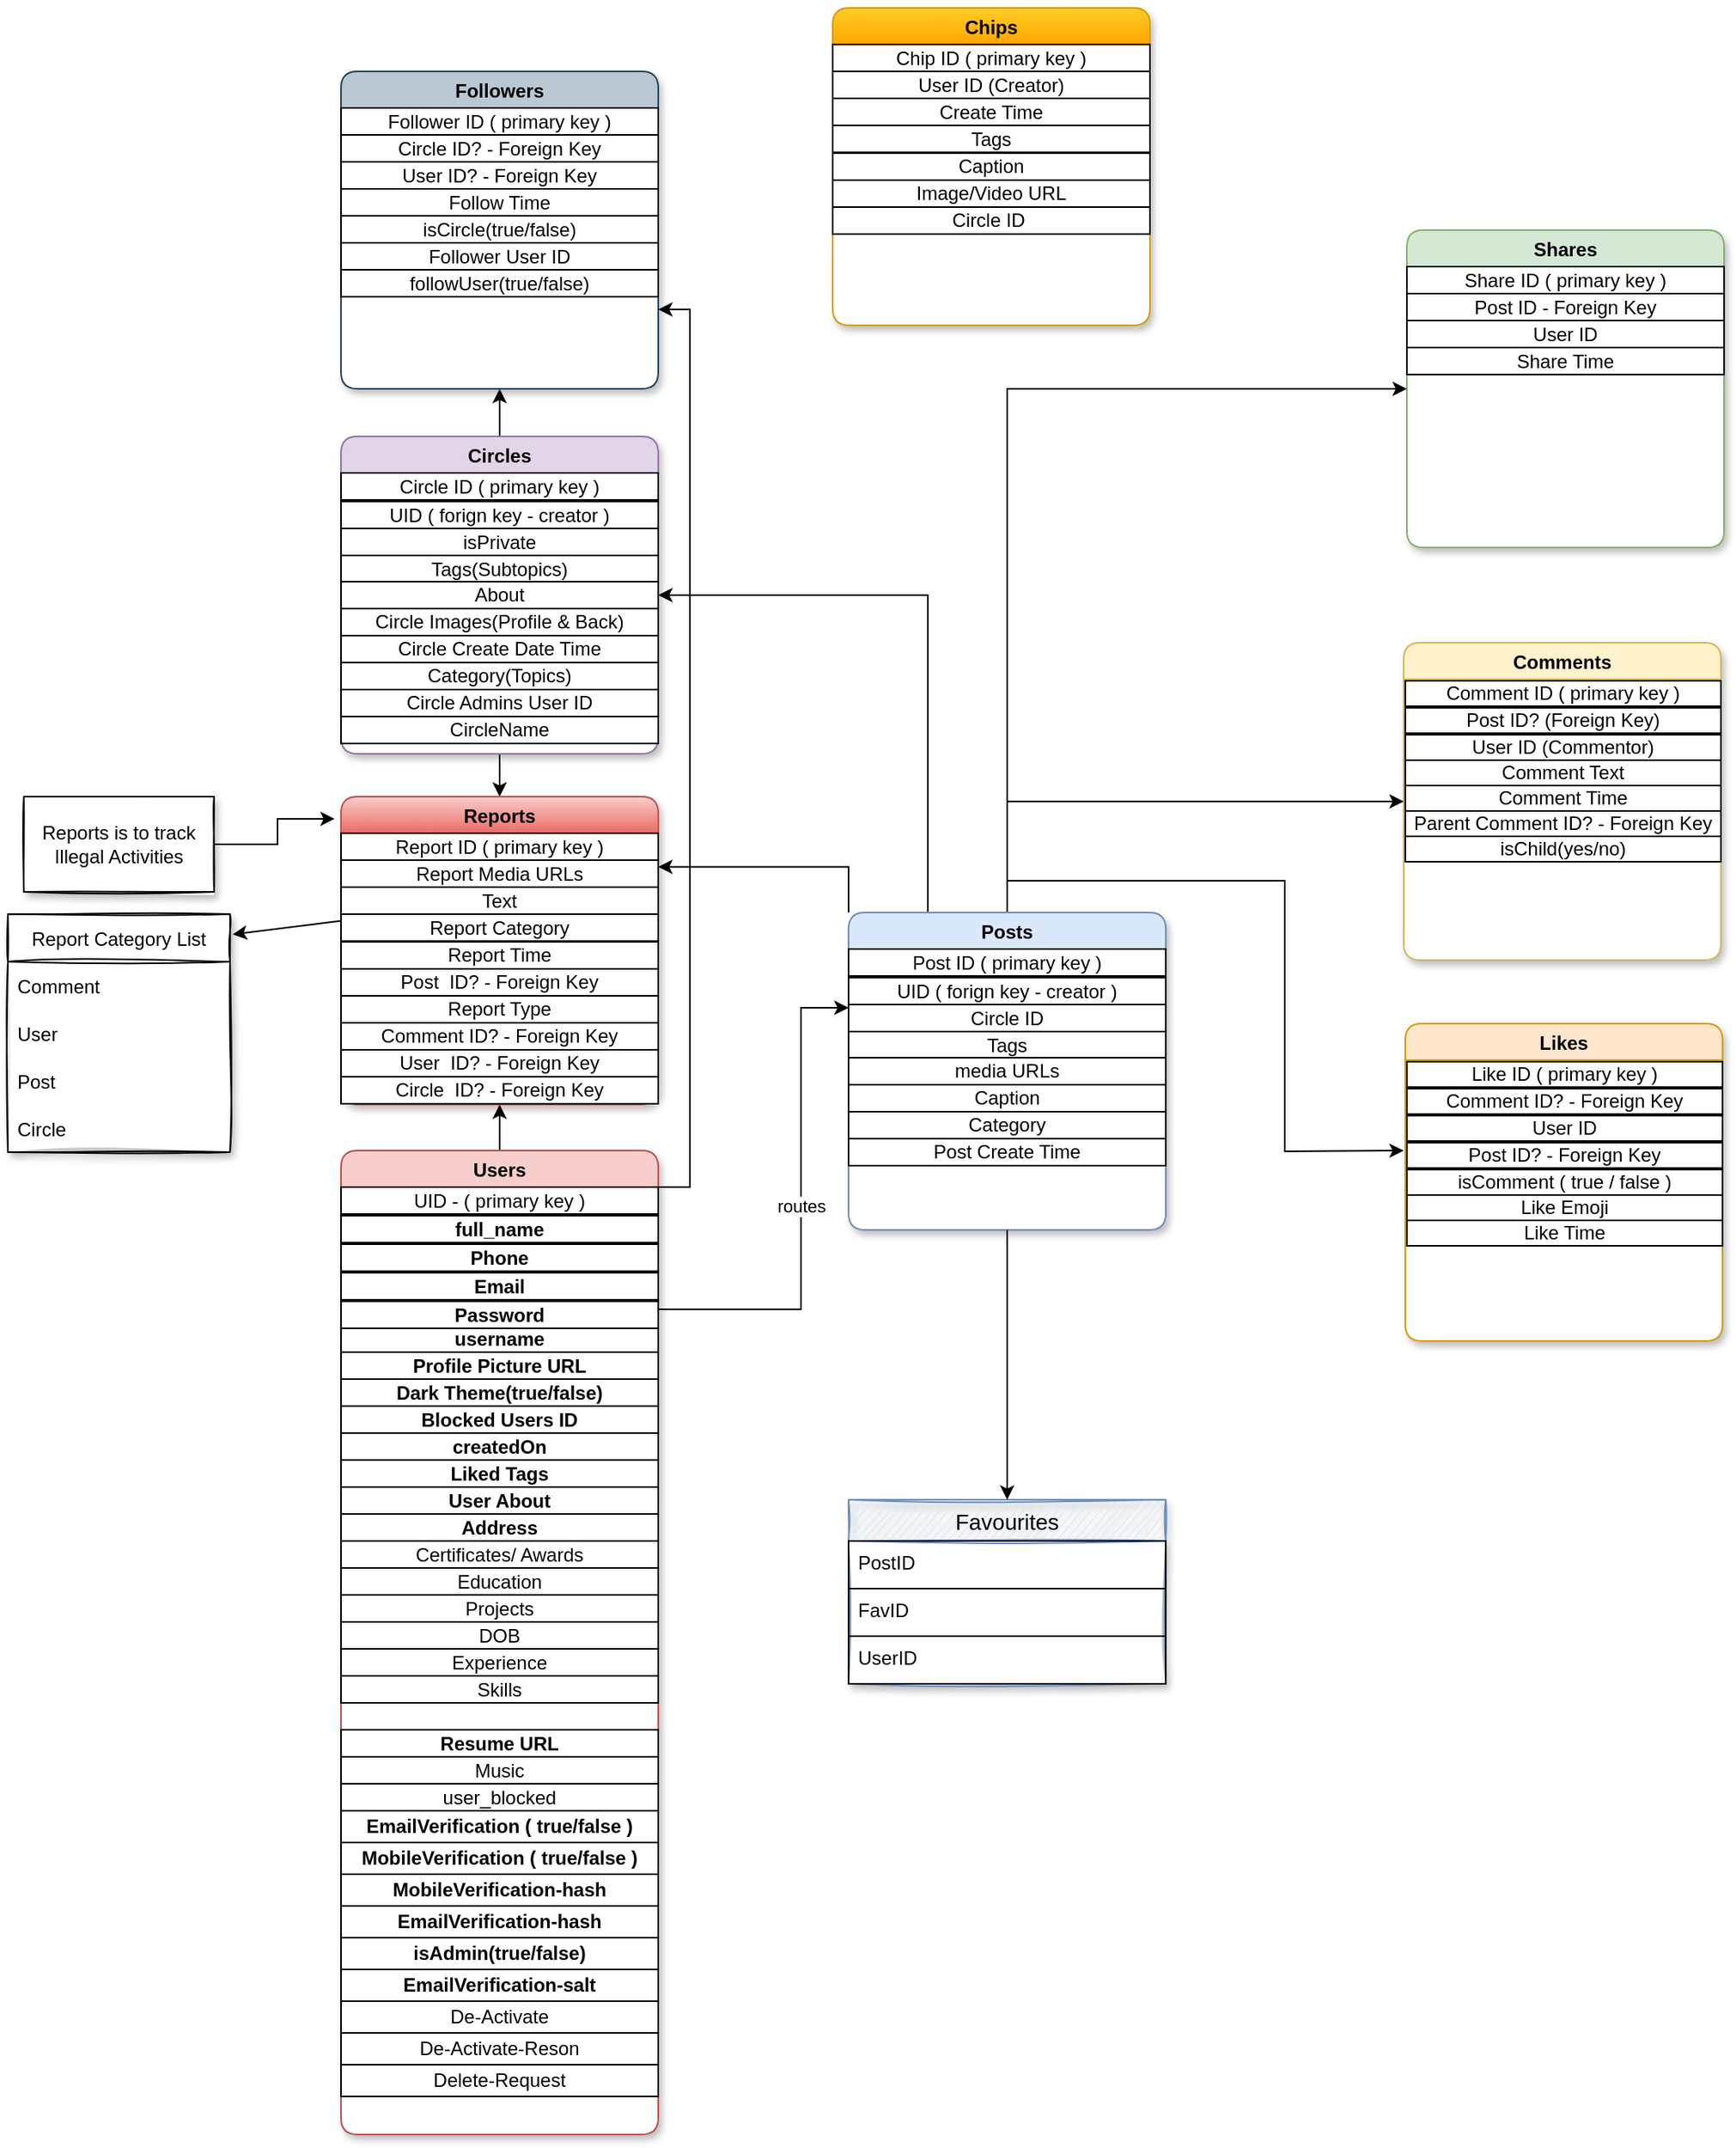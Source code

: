 <mxfile>
    <diagram id="2be-THTNuNvCN0owMqXN" name="DB-Achitcture">
        <mxGraphModel dx="1511" dy="1651" grid="1" gridSize="10" guides="1" tooltips="1" connect="1" arrows="1" fold="1" page="1" pageScale="1" pageWidth="850" pageHeight="1100" math="0" shadow="0">
            <root>
                <mxCell id="0"/>
                <mxCell id="1" parent="0"/>
                <mxCell id="2QIpF6AVUyKxiGPU-yzf-5" value="routes" style="edgeStyle=orthogonalEdgeStyle;rounded=0;orthogonalLoop=1;jettySize=auto;html=1;" parent="1" source="2QIpF6AVUyKxiGPU-yzf-1" edge="1">
                    <mxGeometry relative="1" as="geometry">
                        <mxPoint x="390" as="targetPoint"/>
                        <Array as="points">
                            <mxPoint x="360" y="190"/>
                            <mxPoint x="360"/>
                        </Array>
                    </mxGeometry>
                </mxCell>
                <mxCell id="8kqa-zrqso4DdCSM_s6q-43" style="edgeStyle=orthogonalEdgeStyle;rounded=0;orthogonalLoop=1;jettySize=auto;html=1;exitX=0.5;exitY=0;exitDx=0;exitDy=0;entryX=0.5;entryY=1;entryDx=0;entryDy=0;" parent="1" source="2QIpF6AVUyKxiGPU-yzf-1" target="8kqa-zrqso4DdCSM_s6q-7" edge="1">
                    <mxGeometry relative="1" as="geometry"/>
                </mxCell>
                <mxCell id="2QIpF6AVUyKxiGPU-yzf-1" value="Users" style="swimlane;fillColor=#f8cecc;strokeColor=#b85450;shadow=1;rounded=1;swimlaneFillColor=default;" parent="1" vertex="1">
                    <mxGeometry x="70" y="90" width="200" height="620" as="geometry"/>
                </mxCell>
                <mxCell id="2QIpF6AVUyKxiGPU-yzf-2" value="UID - ( primary key )" style="rounded=0;whiteSpace=wrap;html=1;" parent="2QIpF6AVUyKxiGPU-yzf-1" vertex="1">
                    <mxGeometry y="23" width="200" height="17" as="geometry"/>
                </mxCell>
                <mxCell id="HzWzUF8-_IMW7kiPa2Iw-6" value="&lt;b&gt;username&lt;/b&gt;" style="rounded=0;whiteSpace=wrap;html=1;" parent="2QIpF6AVUyKxiGPU-yzf-1" vertex="1">
                    <mxGeometry y="110" width="200" height="17" as="geometry"/>
                </mxCell>
                <mxCell id="HzWzUF8-_IMW7kiPa2Iw-15" value="&lt;b&gt;Dark Theme(true/false)&lt;/b&gt;" style="rounded=0;whiteSpace=wrap;html=1;" parent="2QIpF6AVUyKxiGPU-yzf-1" vertex="1">
                    <mxGeometry y="144" width="200" height="17" as="geometry"/>
                </mxCell>
                <mxCell id="8kqa-zrqso4DdCSM_s6q-1" value="&lt;b&gt;Profile Picture URL&lt;/b&gt;" style="rounded=0;whiteSpace=wrap;html=1;" parent="2QIpF6AVUyKxiGPU-yzf-1" vertex="1">
                    <mxGeometry y="127" width="200" height="17" as="geometry"/>
                </mxCell>
                <mxCell id="8kqa-zrqso4DdCSM_s6q-4" value="&lt;b&gt;Blocked Users ID&lt;/b&gt;" style="rounded=0;whiteSpace=wrap;html=1;" parent="2QIpF6AVUyKxiGPU-yzf-1" vertex="1">
                    <mxGeometry y="161" width="200" height="17" as="geometry"/>
                </mxCell>
                <mxCell id="8kqa-zrqso4DdCSM_s6q-5" value="&lt;b&gt;createdOn&lt;/b&gt;" style="rounded=0;whiteSpace=wrap;html=1;" parent="2QIpF6AVUyKxiGPU-yzf-1" vertex="1">
                    <mxGeometry y="178" width="200" height="17" as="geometry"/>
                </mxCell>
                <mxCell id="8kqa-zrqso4DdCSM_s6q-28" value="&lt;b&gt;Liked Tags&lt;/b&gt;" style="rounded=0;whiteSpace=wrap;html=1;" parent="2QIpF6AVUyKxiGPU-yzf-1" vertex="1">
                    <mxGeometry y="195" width="200" height="17" as="geometry"/>
                </mxCell>
                <mxCell id="-TFifHRZnb5QUAOWfHb_-1" value="&lt;b&gt;User About&lt;/b&gt;" style="rounded=0;whiteSpace=wrap;html=1;" parent="2QIpF6AVUyKxiGPU-yzf-1" vertex="1">
                    <mxGeometry y="212" width="200" height="17" as="geometry"/>
                </mxCell>
                <mxCell id="-TFifHRZnb5QUAOWfHb_-2" value="&lt;b&gt;Address&lt;/b&gt;" style="rounded=0;whiteSpace=wrap;html=1;" parent="2QIpF6AVUyKxiGPU-yzf-1" vertex="1">
                    <mxGeometry y="229" width="200" height="17" as="geometry"/>
                </mxCell>
                <mxCell id="-TFifHRZnb5QUAOWfHb_-4" value="Education" style="rounded=0;whiteSpace=wrap;html=1;" parent="2QIpF6AVUyKxiGPU-yzf-1" vertex="1">
                    <mxGeometry y="263" width="200" height="17" as="geometry"/>
                </mxCell>
                <mxCell id="-TFifHRZnb5QUAOWfHb_-5" value="Projects" style="rounded=0;whiteSpace=wrap;html=1;" parent="2QIpF6AVUyKxiGPU-yzf-1" vertex="1">
                    <mxGeometry y="280" width="200" height="17" as="geometry"/>
                </mxCell>
                <mxCell id="-TFifHRZnb5QUAOWfHb_-7" value="DOB" style="rounded=0;whiteSpace=wrap;html=1;" parent="2QIpF6AVUyKxiGPU-yzf-1" vertex="1">
                    <mxGeometry y="297" width="200" height="17" as="geometry"/>
                </mxCell>
                <mxCell id="-TFifHRZnb5QUAOWfHb_-8" value="Experience" style="rounded=0;whiteSpace=wrap;html=1;" parent="2QIpF6AVUyKxiGPU-yzf-1" vertex="1">
                    <mxGeometry y="314" width="200" height="17" as="geometry"/>
                </mxCell>
                <mxCell id="-TFifHRZnb5QUAOWfHb_-9" value="Skills" style="rounded=0;whiteSpace=wrap;html=1;" parent="2QIpF6AVUyKxiGPU-yzf-1" vertex="1">
                    <mxGeometry y="331" width="200" height="17" as="geometry"/>
                </mxCell>
                <mxCell id="-TFifHRZnb5QUAOWfHb_-10" value="Certificates/ Awards" style="rounded=0;whiteSpace=wrap;html=1;" parent="2QIpF6AVUyKxiGPU-yzf-1" vertex="1">
                    <mxGeometry y="246" width="200" height="17" as="geometry"/>
                </mxCell>
                <mxCell id="-TFifHRZnb5QUAOWfHb_-11" value="&lt;b&gt;Resume URL&lt;/b&gt;" style="rounded=0;whiteSpace=wrap;html=1;" parent="2QIpF6AVUyKxiGPU-yzf-1" vertex="1">
                    <mxGeometry y="365" width="200" height="17" as="geometry"/>
                </mxCell>
                <mxCell id="-TFifHRZnb5QUAOWfHb_-12" value="Music" style="rounded=0;whiteSpace=wrap;html=1;" parent="2QIpF6AVUyKxiGPU-yzf-1" vertex="1">
                    <mxGeometry y="382" width="200" height="17" as="geometry"/>
                </mxCell>
                <mxCell id="-TFifHRZnb5QUAOWfHb_-14" value="user_blocked" style="rounded=0;whiteSpace=wrap;html=1;" parent="2QIpF6AVUyKxiGPU-yzf-1" vertex="1">
                    <mxGeometry y="399" width="200" height="17" as="geometry"/>
                </mxCell>
                <mxCell id="owdlpUDmySh1TMZ5OT5K-6" value="Delete-Request" style="rounded=0;whiteSpace=wrap;html=1;" parent="2QIpF6AVUyKxiGPU-yzf-1" vertex="1">
                    <mxGeometry y="576" width="200" height="20" as="geometry"/>
                </mxCell>
                <mxCell id="owdlpUDmySh1TMZ5OT5K-5" value="De-Activate-Reson" style="rounded=0;whiteSpace=wrap;html=1;" parent="2QIpF6AVUyKxiGPU-yzf-1" vertex="1">
                    <mxGeometry y="556" width="200" height="20" as="geometry"/>
                </mxCell>
                <mxCell id="owdlpUDmySh1TMZ5OT5K-4" value="De-Activate" style="rounded=0;whiteSpace=wrap;html=1;" parent="2QIpF6AVUyKxiGPU-yzf-1" vertex="1">
                    <mxGeometry y="536" width="200" height="20" as="geometry"/>
                </mxCell>
                <mxCell id="owdlpUDmySh1TMZ5OT5K-8" value="&lt;b&gt;EmailVerification-salt&lt;/b&gt;" style="rounded=0;whiteSpace=wrap;html=1;" parent="2QIpF6AVUyKxiGPU-yzf-1" vertex="1">
                    <mxGeometry y="516" width="200" height="20" as="geometry"/>
                </mxCell>
                <mxCell id="owdlpUDmySh1TMZ5OT5K-2" value="&lt;b&gt;EmailVerification ( true/false )&lt;/b&gt;" style="rounded=0;whiteSpace=wrap;html=1;" parent="2QIpF6AVUyKxiGPU-yzf-1" vertex="1">
                    <mxGeometry y="416" width="200" height="20" as="geometry"/>
                </mxCell>
                <mxCell id="owdlpUDmySh1TMZ5OT5K-3" value="&lt;b&gt;MobileVerification ( true/false )&lt;/b&gt;" style="rounded=0;whiteSpace=wrap;html=1;" parent="2QIpF6AVUyKxiGPU-yzf-1" vertex="1">
                    <mxGeometry y="436" width="200" height="20" as="geometry"/>
                </mxCell>
                <mxCell id="owdlpUDmySh1TMZ5OT5K-9" value="&lt;b&gt;MobileVerification-hash&lt;/b&gt;" style="rounded=0;whiteSpace=wrap;html=1;" parent="2QIpF6AVUyKxiGPU-yzf-1" vertex="1">
                    <mxGeometry y="456" width="200" height="20" as="geometry"/>
                </mxCell>
                <mxCell id="owdlpUDmySh1TMZ5OT5K-7" value="&lt;b&gt;EmailVerification-hash&lt;/b&gt;" style="rounded=0;whiteSpace=wrap;html=1;" parent="2QIpF6AVUyKxiGPU-yzf-1" vertex="1">
                    <mxGeometry y="476" width="200" height="20" as="geometry"/>
                </mxCell>
                <mxCell id="ay8WU33fq49zgbgqs7b7-1" value="&lt;b&gt;isAdmin(true/false)&lt;/b&gt;" style="rounded=0;whiteSpace=wrap;html=1;" parent="2QIpF6AVUyKxiGPU-yzf-1" vertex="1">
                    <mxGeometry y="496" width="200" height="20" as="geometry"/>
                </mxCell>
                <mxCell id="2QIpF6AVUyKxiGPU-yzf-3" value="&lt;b&gt;full_name&lt;/b&gt;" style="rounded=0;whiteSpace=wrap;html=1;" parent="1" vertex="1">
                    <mxGeometry x="70" y="131" width="200" height="17" as="geometry"/>
                </mxCell>
                <mxCell id="2QIpF6AVUyKxiGPU-yzf-25" style="edgeStyle=orthogonalEdgeStyle;rounded=0;orthogonalLoop=1;jettySize=auto;html=1;exitX=0.5;exitY=0;exitDx=0;exitDy=0;" parent="1" source="2QIpF6AVUyKxiGPU-yzf-4" edge="1">
                    <mxGeometry relative="1" as="geometry">
                        <mxPoint x="740" y="90" as="targetPoint"/>
                    </mxGeometry>
                </mxCell>
                <mxCell id="8kqa-zrqso4DdCSM_s6q-40" style="edgeStyle=orthogonalEdgeStyle;rounded=0;orthogonalLoop=1;jettySize=auto;html=1;exitX=0.25;exitY=0;exitDx=0;exitDy=0;entryX=1;entryY=0.5;entryDx=0;entryDy=0;" parent="1" source="2QIpF6AVUyKxiGPU-yzf-4" target="ZeOIJR77l9cZIXPEnhxW-8" edge="1">
                    <mxGeometry relative="1" as="geometry"/>
                </mxCell>
                <mxCell id="8kqa-zrqso4DdCSM_s6q-41" style="edgeStyle=orthogonalEdgeStyle;rounded=0;orthogonalLoop=1;jettySize=auto;html=1;exitX=0;exitY=0;exitDx=0;exitDy=0;entryX=1;entryY=0.25;entryDx=0;entryDy=0;" parent="1" source="2QIpF6AVUyKxiGPU-yzf-4" target="8kqa-zrqso4DdCSM_s6q-11" edge="1">
                    <mxGeometry relative="1" as="geometry"/>
                </mxCell>
                <mxCell id="2QIpF6AVUyKxiGPU-yzf-4" value="Posts" style="swimlane;fillColor=#dae8fc;strokeColor=#6c8ebf;rounded=1;shadow=1;sketch=0;glass=0;gradientColor=none;swimlaneFillColor=default;" parent="1" vertex="1">
                    <mxGeometry x="390" y="-60" width="200" height="200" as="geometry"/>
                </mxCell>
                <mxCell id="2QIpF6AVUyKxiGPU-yzf-6" value="Post ID ( primary key )" style="rounded=0;whiteSpace=wrap;html=1;" parent="2QIpF6AVUyKxiGPU-yzf-4" vertex="1">
                    <mxGeometry y="23" width="200" height="17" as="geometry"/>
                </mxCell>
                <mxCell id="ZeOIJR77l9cZIXPEnhxW-3" value="Caption" style="rounded=0;whiteSpace=wrap;html=1;" parent="2QIpF6AVUyKxiGPU-yzf-4" vertex="1">
                    <mxGeometry y="108.5" width="200" height="17" as="geometry"/>
                </mxCell>
                <mxCell id="ZeOIJR77l9cZIXPEnhxW-4" value="Tags" style="rounded=0;whiteSpace=wrap;html=1;" parent="2QIpF6AVUyKxiGPU-yzf-4" vertex="1">
                    <mxGeometry y="75" width="200" height="17" as="geometry"/>
                </mxCell>
                <mxCell id="ZeOIJR77l9cZIXPEnhxW-5" value="media URLs" style="rounded=0;whiteSpace=wrap;html=1;" parent="2QIpF6AVUyKxiGPU-yzf-4" vertex="1">
                    <mxGeometry y="91.5" width="200" height="17" as="geometry"/>
                </mxCell>
                <mxCell id="ZeOIJR77l9cZIXPEnhxW-6" value="Circle ID" style="rounded=0;whiteSpace=wrap;html=1;" parent="2QIpF6AVUyKxiGPU-yzf-4" vertex="1">
                    <mxGeometry y="58" width="200" height="17" as="geometry"/>
                </mxCell>
                <mxCell id="HzWzUF8-_IMW7kiPa2Iw-13" value="Category" style="rounded=0;whiteSpace=wrap;html=1;" parent="2QIpF6AVUyKxiGPU-yzf-4" vertex="1">
                    <mxGeometry y="125.5" width="200" height="17" as="geometry"/>
                </mxCell>
                <mxCell id="8kqa-zrqso4DdCSM_s6q-19" value="Post Create Time" style="rounded=0;whiteSpace=wrap;html=1;" parent="2QIpF6AVUyKxiGPU-yzf-4" vertex="1">
                    <mxGeometry y="142.5" width="200" height="17" as="geometry"/>
                </mxCell>
                <mxCell id="2QIpF6AVUyKxiGPU-yzf-7" value="UID ( forign key - creator )" style="rounded=0;whiteSpace=wrap;html=1;" parent="1" vertex="1">
                    <mxGeometry x="390" y="-19" width="200" height="17" as="geometry"/>
                </mxCell>
                <mxCell id="2QIpF6AVUyKxiGPU-yzf-8" value="&lt;b&gt;Phone&lt;/b&gt;" style="rounded=0;whiteSpace=wrap;html=1;" parent="1" vertex="1">
                    <mxGeometry x="70" y="149" width="200" height="17" as="geometry"/>
                </mxCell>
                <mxCell id="2QIpF6AVUyKxiGPU-yzf-9" value="&lt;b&gt;Email&lt;/b&gt;" style="rounded=0;whiteSpace=wrap;html=1;" parent="1" vertex="1">
                    <mxGeometry x="70" y="167" width="200" height="17" as="geometry"/>
                </mxCell>
                <mxCell id="2QIpF6AVUyKxiGPU-yzf-10" value="&lt;b&gt;Password&lt;/b&gt;" style="rounded=0;whiteSpace=wrap;html=1;" parent="1" vertex="1">
                    <mxGeometry x="70" y="185" width="200" height="17" as="geometry"/>
                </mxCell>
                <mxCell id="2QIpF6AVUyKxiGPU-yzf-11" value="Comments" style="swimlane;fillColor=#fff2cc;strokeColor=#d6b656;swimlaneFillColor=default;rounded=1;sketch=0;shadow=1;" parent="1" vertex="1">
                    <mxGeometry x="740" y="-230" width="200" height="200" as="geometry"/>
                </mxCell>
                <mxCell id="2QIpF6AVUyKxiGPU-yzf-13" value="Comment ID ( primary key )" style="rounded=0;whiteSpace=wrap;html=1;" parent="2QIpF6AVUyKxiGPU-yzf-11" vertex="1">
                    <mxGeometry x="1" y="24" width="199" height="16" as="geometry"/>
                </mxCell>
                <mxCell id="ZeOIJR77l9cZIXPEnhxW-29" value="Comment Text" style="rounded=0;whiteSpace=wrap;html=1;" parent="2QIpF6AVUyKxiGPU-yzf-11" vertex="1">
                    <mxGeometry x="1" y="74" width="199" height="16" as="geometry"/>
                </mxCell>
                <mxCell id="8kqa-zrqso4DdCSM_s6q-21" value="Comment Time" style="rounded=0;whiteSpace=wrap;html=1;" parent="2QIpF6AVUyKxiGPU-yzf-11" vertex="1">
                    <mxGeometry x="1" y="90" width="199" height="16" as="geometry"/>
                </mxCell>
                <mxCell id="8kqa-zrqso4DdCSM_s6q-57" value="Parent Comment ID? - Foreign Key" style="rounded=0;whiteSpace=wrap;html=1;" parent="2QIpF6AVUyKxiGPU-yzf-11" vertex="1">
                    <mxGeometry x="1" y="106" width="199" height="16" as="geometry"/>
                </mxCell>
                <mxCell id="8kqa-zrqso4DdCSM_s6q-58" value="isChild(yes/no)" style="rounded=0;whiteSpace=wrap;html=1;" parent="2QIpF6AVUyKxiGPU-yzf-11" vertex="1">
                    <mxGeometry x="1" y="122" width="199" height="16" as="geometry"/>
                </mxCell>
                <mxCell id="2QIpF6AVUyKxiGPU-yzf-14" value="Post ID? (Foreign Key)" style="rounded=0;whiteSpace=wrap;html=1;" parent="1" vertex="1">
                    <mxGeometry x="741" y="-189" width="199" height="16" as="geometry"/>
                </mxCell>
                <mxCell id="2QIpF6AVUyKxiGPU-yzf-15" value="User ID (Commentor)" style="rounded=0;whiteSpace=wrap;html=1;" parent="1" vertex="1">
                    <mxGeometry x="741" y="-172" width="199" height="16" as="geometry"/>
                </mxCell>
                <mxCell id="2QIpF6AVUyKxiGPU-yzf-19" value="Likes" style="swimlane;fillColor=#ffe6cc;strokeColor=#d79b00;swimlaneFillColor=default;rounded=1;shadow=1;" parent="1" vertex="1">
                    <mxGeometry x="741" y="10" width="200" height="200" as="geometry"/>
                </mxCell>
                <mxCell id="2QIpF6AVUyKxiGPU-yzf-20" value="Like ID ( primary key )" style="rounded=0;whiteSpace=wrap;html=1;" parent="2QIpF6AVUyKxiGPU-yzf-19" vertex="1">
                    <mxGeometry x="1" y="24" width="199" height="16" as="geometry"/>
                </mxCell>
                <mxCell id="ZeOIJR77l9cZIXPEnhxW-30" value="Like Emoji" style="rounded=0;whiteSpace=wrap;html=1;" parent="2QIpF6AVUyKxiGPU-yzf-19" vertex="1">
                    <mxGeometry x="1" y="108" width="199" height="16" as="geometry"/>
                </mxCell>
                <mxCell id="8kqa-zrqso4DdCSM_s6q-20" value="Like Time" style="rounded=0;whiteSpace=wrap;html=1;" parent="2QIpF6AVUyKxiGPU-yzf-19" vertex="1">
                    <mxGeometry x="1" y="124" width="199" height="16" as="geometry"/>
                </mxCell>
                <mxCell id="2QIpF6AVUyKxiGPU-yzf-21" value="User ID" style="rounded=0;whiteSpace=wrap;html=1;" parent="1" vertex="1">
                    <mxGeometry x="742" y="68" width="199" height="16" as="geometry"/>
                </mxCell>
                <mxCell id="2QIpF6AVUyKxiGPU-yzf-22" value="Comment ID? - Foreign Key" style="rounded=0;whiteSpace=wrap;html=1;" parent="1" vertex="1">
                    <mxGeometry x="742" y="51" width="199" height="16" as="geometry"/>
                </mxCell>
                <mxCell id="2QIpF6AVUyKxiGPU-yzf-23" value="Post ID? - Foreign Key" style="rounded=0;whiteSpace=wrap;html=1;" parent="1" vertex="1">
                    <mxGeometry x="742" y="85" width="199" height="16" as="geometry"/>
                </mxCell>
                <mxCell id="2QIpF6AVUyKxiGPU-yzf-24" value="isComment ( true / false )" style="rounded=0;whiteSpace=wrap;html=1;" parent="1" vertex="1">
                    <mxGeometry x="742" y="102" width="199" height="16" as="geometry"/>
                </mxCell>
                <mxCell id="ZeOIJR77l9cZIXPEnhxW-2" value="" style="endArrow=classic;html=1;rounded=0;entryX=0;entryY=0.5;entryDx=0;entryDy=0;" parent="1" target="2QIpF6AVUyKxiGPU-yzf-11" edge="1">
                    <mxGeometry width="50" height="50" relative="1" as="geometry">
                        <mxPoint x="490" y="-80" as="sourcePoint"/>
                        <mxPoint x="490" y="-150" as="targetPoint"/>
                        <Array as="points">
                            <mxPoint x="490" y="-130"/>
                        </Array>
                    </mxGeometry>
                </mxCell>
                <mxCell id="8kqa-zrqso4DdCSM_s6q-42" style="edgeStyle=orthogonalEdgeStyle;rounded=0;orthogonalLoop=1;jettySize=auto;html=1;exitX=0.5;exitY=0;exitDx=0;exitDy=0;entryX=0.5;entryY=1;entryDx=0;entryDy=0;" parent="1" source="ZeOIJR77l9cZIXPEnhxW-8" target="HzWzUF8-_IMW7kiPa2Iw-1" edge="1">
                    <mxGeometry relative="1" as="geometry"/>
                </mxCell>
                <mxCell id="8kqa-zrqso4DdCSM_s6q-44" style="edgeStyle=orthogonalEdgeStyle;rounded=0;orthogonalLoop=1;jettySize=auto;html=1;exitX=0.5;exitY=1;exitDx=0;exitDy=0;entryX=0.5;entryY=0;entryDx=0;entryDy=0;" parent="1" source="ZeOIJR77l9cZIXPEnhxW-8" target="8kqa-zrqso4DdCSM_s6q-7" edge="1">
                    <mxGeometry relative="1" as="geometry"/>
                </mxCell>
                <mxCell id="ZeOIJR77l9cZIXPEnhxW-8" value="Circles" style="swimlane;fillColor=#e1d5e7;strokeColor=#9673a6;rounded=1;shadow=1;swimlaneFillColor=default;" parent="1" vertex="1">
                    <mxGeometry x="70" y="-360" width="200" height="200" as="geometry"/>
                </mxCell>
                <mxCell id="ZeOIJR77l9cZIXPEnhxW-9" value="Circle ID ( primary key )" style="rounded=0;whiteSpace=wrap;html=1;" parent="ZeOIJR77l9cZIXPEnhxW-8" vertex="1">
                    <mxGeometry y="23" width="200" height="17" as="geometry"/>
                </mxCell>
                <mxCell id="ZeOIJR77l9cZIXPEnhxW-10" value="isPrivate" style="rounded=0;whiteSpace=wrap;html=1;" parent="ZeOIJR77l9cZIXPEnhxW-8" vertex="1">
                    <mxGeometry y="58" width="200" height="17" as="geometry"/>
                </mxCell>
                <mxCell id="ZeOIJR77l9cZIXPEnhxW-11" value="Tags(Subtopics)" style="rounded=0;whiteSpace=wrap;html=1;" parent="ZeOIJR77l9cZIXPEnhxW-8" vertex="1">
                    <mxGeometry y="75" width="200" height="17" as="geometry"/>
                </mxCell>
                <mxCell id="ZeOIJR77l9cZIXPEnhxW-12" value="About" style="rounded=0;whiteSpace=wrap;html=1;" parent="ZeOIJR77l9cZIXPEnhxW-8" vertex="1">
                    <mxGeometry y="91.5" width="200" height="17" as="geometry"/>
                </mxCell>
                <mxCell id="ZeOIJR77l9cZIXPEnhxW-13" value="Circle Images(Profile &amp;amp; Back)" style="rounded=0;whiteSpace=wrap;html=1;" parent="ZeOIJR77l9cZIXPEnhxW-8" vertex="1">
                    <mxGeometry y="108.5" width="200" height="17" as="geometry"/>
                </mxCell>
                <mxCell id="ZeOIJR77l9cZIXPEnhxW-15" value="UID ( forign key - creator )" style="rounded=0;whiteSpace=wrap;html=1;" parent="ZeOIJR77l9cZIXPEnhxW-8" vertex="1">
                    <mxGeometry y="41" width="200" height="17" as="geometry"/>
                </mxCell>
                <mxCell id="HzWzUF8-_IMW7kiPa2Iw-8" value="Circle Create Date Time" style="rounded=0;whiteSpace=wrap;html=1;" parent="ZeOIJR77l9cZIXPEnhxW-8" vertex="1">
                    <mxGeometry y="125.5" width="200" height="17" as="geometry"/>
                </mxCell>
                <mxCell id="HzWzUF8-_IMW7kiPa2Iw-9" value="Category(Topics)" style="rounded=0;whiteSpace=wrap;html=1;" parent="ZeOIJR77l9cZIXPEnhxW-8" vertex="1">
                    <mxGeometry y="142.5" width="200" height="17" as="geometry"/>
                </mxCell>
                <mxCell id="8kqa-zrqso4DdCSM_s6q-39" value="Circle Admins User ID" style="rounded=0;whiteSpace=wrap;html=1;" parent="ZeOIJR77l9cZIXPEnhxW-8" vertex="1">
                    <mxGeometry y="159.5" width="200" height="17" as="geometry"/>
                </mxCell>
                <mxCell id="ikXOdWdKuYCcfvPJfYeY-1" value="CircleName" style="rounded=0;whiteSpace=wrap;html=1;" parent="ZeOIJR77l9cZIXPEnhxW-8" vertex="1">
                    <mxGeometry y="176.5" width="200" height="17" as="geometry"/>
                </mxCell>
                <mxCell id="ZeOIJR77l9cZIXPEnhxW-18" value="Shares" style="swimlane;fillColor=#d5e8d4;strokeColor=#82b366;swimlaneFillColor=default;rounded=1;shadow=1;" parent="1" vertex="1">
                    <mxGeometry x="742" y="-490" width="200" height="200" as="geometry"/>
                </mxCell>
                <mxCell id="ZeOIJR77l9cZIXPEnhxW-19" value="Share ID ( primary key )" style="rounded=0;whiteSpace=wrap;html=1;" parent="ZeOIJR77l9cZIXPEnhxW-18" vertex="1">
                    <mxGeometry y="23" width="200" height="17" as="geometry"/>
                </mxCell>
                <mxCell id="ZeOIJR77l9cZIXPEnhxW-20" value="Post ID - Foreign Key" style="rounded=0;whiteSpace=wrap;html=1;" parent="ZeOIJR77l9cZIXPEnhxW-18" vertex="1">
                    <mxGeometry y="40" width="200" height="17" as="geometry"/>
                </mxCell>
                <mxCell id="ZeOIJR77l9cZIXPEnhxW-27" value="User ID" style="rounded=0;whiteSpace=wrap;html=1;" parent="ZeOIJR77l9cZIXPEnhxW-18" vertex="1">
                    <mxGeometry y="57" width="200" height="17" as="geometry"/>
                </mxCell>
                <mxCell id="8kqa-zrqso4DdCSM_s6q-23" value="Share Time" style="rounded=0;whiteSpace=wrap;html=1;" parent="ZeOIJR77l9cZIXPEnhxW-18" vertex="1">
                    <mxGeometry y="74" width="200" height="17" as="geometry"/>
                </mxCell>
                <mxCell id="ZeOIJR77l9cZIXPEnhxW-28" value="" style="endArrow=classic;html=1;rounded=0;entryX=0;entryY=0.5;entryDx=0;entryDy=0;" parent="1" target="ZeOIJR77l9cZIXPEnhxW-18" edge="1">
                    <mxGeometry width="50" height="50" relative="1" as="geometry">
                        <mxPoint x="490" y="-130" as="sourcePoint"/>
                        <mxPoint x="570" y="-260" as="targetPoint"/>
                        <Array as="points">
                            <mxPoint x="490" y="-390"/>
                        </Array>
                    </mxGeometry>
                </mxCell>
                <mxCell id="HzWzUF8-_IMW7kiPa2Iw-1" value="Followers" style="swimlane;fillColor=#bac8d3;strokeColor=#23445d;rounded=1;shadow=1;swimlaneFillColor=default;" parent="1" vertex="1">
                    <mxGeometry x="70" y="-590" width="200" height="200" as="geometry"/>
                </mxCell>
                <mxCell id="HzWzUF8-_IMW7kiPa2Iw-2" value="Follower ID ( primary key )" style="rounded=0;whiteSpace=wrap;html=1;" parent="HzWzUF8-_IMW7kiPa2Iw-1" vertex="1">
                    <mxGeometry y="23" width="200" height="17" as="geometry"/>
                </mxCell>
                <mxCell id="HzWzUF8-_IMW7kiPa2Iw-3" value="Circle ID? - Foreign Key" style="rounded=0;whiteSpace=wrap;html=1;" parent="HzWzUF8-_IMW7kiPa2Iw-1" vertex="1">
                    <mxGeometry y="40" width="200" height="17" as="geometry"/>
                </mxCell>
                <mxCell id="HzWzUF8-_IMW7kiPa2Iw-4" value="User ID? - Foreign Key" style="rounded=0;whiteSpace=wrap;html=1;" parent="HzWzUF8-_IMW7kiPa2Iw-1" vertex="1">
                    <mxGeometry y="57" width="200" height="17" as="geometry"/>
                </mxCell>
                <mxCell id="8kqa-zrqso4DdCSM_s6q-18" value="Follow Time" style="rounded=0;whiteSpace=wrap;html=1;" parent="HzWzUF8-_IMW7kiPa2Iw-1" vertex="1">
                    <mxGeometry y="74" width="200" height="17" as="geometry"/>
                </mxCell>
                <mxCell id="-TFifHRZnb5QUAOWfHb_-15" value="isCircle(true/false)" style="rounded=0;whiteSpace=wrap;html=1;" parent="HzWzUF8-_IMW7kiPa2Iw-1" vertex="1">
                    <mxGeometry y="91" width="200" height="17" as="geometry"/>
                </mxCell>
                <mxCell id="-TFifHRZnb5QUAOWfHb_-17" value="Follower User ID" style="rounded=0;whiteSpace=wrap;html=1;" parent="HzWzUF8-_IMW7kiPa2Iw-1" vertex="1">
                    <mxGeometry y="108" width="200" height="17" as="geometry"/>
                </mxCell>
                <mxCell id="owdlpUDmySh1TMZ5OT5K-1" value="followUser(true/false)" style="rounded=0;whiteSpace=wrap;html=1;" parent="HzWzUF8-_IMW7kiPa2Iw-1" vertex="1">
                    <mxGeometry y="125" width="200" height="17" as="geometry"/>
                </mxCell>
                <mxCell id="8kqa-zrqso4DdCSM_s6q-7" value="Reports" style="swimlane;fillColor=#f8cecc;strokeColor=#b85450;gradientColor=#ea6b66;shadow=1;rounded=1;swimlaneFillColor=default;" parent="1" vertex="1">
                    <mxGeometry x="70" y="-133" width="200" height="194" as="geometry"/>
                </mxCell>
                <mxCell id="8kqa-zrqso4DdCSM_s6q-8" value="Report ID ( primary key )" style="rounded=0;whiteSpace=wrap;html=1;" parent="8kqa-zrqso4DdCSM_s6q-7" vertex="1">
                    <mxGeometry y="23" width="200" height="17" as="geometry"/>
                </mxCell>
                <mxCell id="8kqa-zrqso4DdCSM_s6q-9" value="Text" style="rounded=0;whiteSpace=wrap;html=1;" parent="8kqa-zrqso4DdCSM_s6q-7" vertex="1">
                    <mxGeometry y="57" width="200" height="17" as="geometry"/>
                </mxCell>
                <mxCell id="8kqa-zrqso4DdCSM_s6q-11" value="Report Media URLs" style="rounded=0;whiteSpace=wrap;html=1;" parent="8kqa-zrqso4DdCSM_s6q-7" vertex="1">
                    <mxGeometry y="40" width="200" height="17" as="geometry"/>
                </mxCell>
                <mxCell id="8kqa-zrqso4DdCSM_s6q-17" value="Report Category" style="rounded=0;whiteSpace=wrap;html=1;" parent="8kqa-zrqso4DdCSM_s6q-7" vertex="1">
                    <mxGeometry y="74" width="200" height="17" as="geometry"/>
                </mxCell>
                <mxCell id="8kqa-zrqso4DdCSM_s6q-22" value="Report Time" style="rounded=0;whiteSpace=wrap;html=1;" parent="8kqa-zrqso4DdCSM_s6q-7" vertex="1">
                    <mxGeometry y="91.5" width="200" height="17" as="geometry"/>
                </mxCell>
                <mxCell id="8kqa-zrqso4DdCSM_s6q-24" value="Post&amp;nbsp; ID? - Foreign Key" style="rounded=0;whiteSpace=wrap;html=1;" parent="8kqa-zrqso4DdCSM_s6q-7" vertex="1">
                    <mxGeometry y="108.5" width="200" height="17" as="geometry"/>
                </mxCell>
                <mxCell id="8kqa-zrqso4DdCSM_s6q-25" value="Report Type" style="rounded=0;whiteSpace=wrap;html=1;" parent="8kqa-zrqso4DdCSM_s6q-7" vertex="1">
                    <mxGeometry y="125.5" width="200" height="17" as="geometry"/>
                </mxCell>
                <mxCell id="8kqa-zrqso4DdCSM_s6q-26" value="Comment ID? - Foreign Key" style="rounded=0;whiteSpace=wrap;html=1;" parent="8kqa-zrqso4DdCSM_s6q-7" vertex="1">
                    <mxGeometry y="142.5" width="200" height="17" as="geometry"/>
                </mxCell>
                <mxCell id="8kqa-zrqso4DdCSM_s6q-27" value="User&amp;nbsp; ID? - Foreign Key" style="rounded=0;whiteSpace=wrap;html=1;" parent="8kqa-zrqso4DdCSM_s6q-7" vertex="1">
                    <mxGeometry y="159.5" width="200" height="17" as="geometry"/>
                </mxCell>
                <mxCell id="-TFifHRZnb5QUAOWfHb_-18" value="Circle&amp;nbsp; ID? - Foreign Key" style="rounded=0;whiteSpace=wrap;html=1;" parent="8kqa-zrqso4DdCSM_s6q-7" vertex="1">
                    <mxGeometry y="176.5" width="200" height="17" as="geometry"/>
                </mxCell>
                <mxCell id="8kqa-zrqso4DdCSM_s6q-45" value="Chips" style="swimlane;fillColor=#ffcd28;strokeColor=#d79b00;gradientColor=#ffa500;swimlaneFillColor=default;rounded=1;shadow=1;" parent="1" vertex="1">
                    <mxGeometry x="380" y="-630" width="200" height="200" as="geometry"/>
                </mxCell>
                <mxCell id="8kqa-zrqso4DdCSM_s6q-46" value="Chip ID ( primary key )" style="rounded=0;whiteSpace=wrap;html=1;" parent="8kqa-zrqso4DdCSM_s6q-45" vertex="1">
                    <mxGeometry y="23" width="200" height="17" as="geometry"/>
                </mxCell>
                <mxCell id="8kqa-zrqso4DdCSM_s6q-47" value="User ID (Creator)" style="rounded=0;whiteSpace=wrap;html=1;" parent="8kqa-zrqso4DdCSM_s6q-45" vertex="1">
                    <mxGeometry y="40" width="200" height="17" as="geometry"/>
                </mxCell>
                <mxCell id="8kqa-zrqso4DdCSM_s6q-48" value="Create Time" style="rounded=0;whiteSpace=wrap;html=1;" parent="8kqa-zrqso4DdCSM_s6q-45" vertex="1">
                    <mxGeometry y="57" width="200" height="17" as="geometry"/>
                </mxCell>
                <mxCell id="8kqa-zrqso4DdCSM_s6q-49" value="Tags" style="rounded=0;whiteSpace=wrap;html=1;" parent="8kqa-zrqso4DdCSM_s6q-45" vertex="1">
                    <mxGeometry y="74" width="200" height="17" as="geometry"/>
                </mxCell>
                <mxCell id="8kqa-zrqso4DdCSM_s6q-50" value="Caption" style="rounded=0;whiteSpace=wrap;html=1;" parent="8kqa-zrqso4DdCSM_s6q-45" vertex="1">
                    <mxGeometry y="91.5" width="200" height="17" as="geometry"/>
                </mxCell>
                <mxCell id="8kqa-zrqso4DdCSM_s6q-51" value="Image/Video URL" style="rounded=0;whiteSpace=wrap;html=1;" parent="8kqa-zrqso4DdCSM_s6q-45" vertex="1">
                    <mxGeometry y="108.5" width="200" height="17" as="geometry"/>
                </mxCell>
                <mxCell id="8kqa-zrqso4DdCSM_s6q-56" value="Circle ID&amp;nbsp;" style="rounded=0;whiteSpace=wrap;html=1;" parent="8kqa-zrqso4DdCSM_s6q-45" vertex="1">
                    <mxGeometry y="125.5" width="200" height="17" as="geometry"/>
                </mxCell>
                <mxCell id="-TFifHRZnb5QUAOWfHb_-20" style="edgeStyle=orthogonalEdgeStyle;rounded=0;orthogonalLoop=1;jettySize=auto;html=1;exitX=1;exitY=0;exitDx=0;exitDy=0;entryX=1;entryY=0.75;entryDx=0;entryDy=0;" parent="1" source="2QIpF6AVUyKxiGPU-yzf-2" target="HzWzUF8-_IMW7kiPa2Iw-1" edge="1">
                    <mxGeometry relative="1" as="geometry">
                        <Array as="points">
                            <mxPoint x="290" y="113"/>
                            <mxPoint x="290" y="-440"/>
                        </Array>
                    </mxGeometry>
                </mxCell>
                <mxCell id="owdlpUDmySh1TMZ5OT5K-11" value="Favourites" style="swimlane;fontStyle=0;childLayout=stackLayout;horizontal=1;startSize=26;horizontalStack=0;resizeParent=1;resizeParentMax=0;resizeLast=0;collapsible=1;marginBottom=0;align=center;fontSize=14;fillColor=#dae8fc;strokeColor=#6c8ebf;sketch=1;shadow=1;swimlaneFillColor=default;" parent="1" vertex="1">
                    <mxGeometry x="390" y="310" width="200" height="116" as="geometry"/>
                </mxCell>
                <mxCell id="owdlpUDmySh1TMZ5OT5K-12" value="PostID" style="text;strokeColor=default;fillColor=none;spacingLeft=4;spacingRight=4;overflow=hidden;rotatable=0;points=[[0,0.5],[1,0.5]];portConstraint=eastwest;fontSize=12;" parent="owdlpUDmySh1TMZ5OT5K-11" vertex="1">
                    <mxGeometry y="26" width="200" height="30" as="geometry"/>
                </mxCell>
                <mxCell id="owdlpUDmySh1TMZ5OT5K-13" value="FavID" style="text;strokeColor=default;fillColor=none;spacingLeft=4;spacingRight=4;overflow=hidden;rotatable=0;points=[[0,0.5],[1,0.5]];portConstraint=eastwest;fontSize=12;" parent="owdlpUDmySh1TMZ5OT5K-11" vertex="1">
                    <mxGeometry y="56" width="200" height="30" as="geometry"/>
                </mxCell>
                <mxCell id="owdlpUDmySh1TMZ5OT5K-14" value="UserID" style="text;strokeColor=default;fillColor=none;spacingLeft=4;spacingRight=4;overflow=hidden;rotatable=0;points=[[0,0.5],[1,0.5]];portConstraint=eastwest;fontSize=12;" parent="owdlpUDmySh1TMZ5OT5K-11" vertex="1">
                    <mxGeometry y="86" width="200" height="30" as="geometry"/>
                </mxCell>
                <mxCell id="owdlpUDmySh1TMZ5OT5K-16" value="" style="endArrow=classic;html=1;rounded=0;exitX=0.5;exitY=1;exitDx=0;exitDy=0;" parent="1" source="2QIpF6AVUyKxiGPU-yzf-4" target="owdlpUDmySh1TMZ5OT5K-11" edge="1">
                    <mxGeometry width="50" height="50" relative="1" as="geometry">
                        <mxPoint x="550" y="230" as="sourcePoint"/>
                        <mxPoint x="600" y="180" as="targetPoint"/>
                    </mxGeometry>
                </mxCell>
                <mxCell id="owdlpUDmySh1TMZ5OT5K-18" value="" style="edgeStyle=orthogonalEdgeStyle;rounded=0;orthogonalLoop=1;jettySize=auto;html=1;entryX=-0.02;entryY=0.072;entryDx=0;entryDy=0;entryPerimeter=0;" parent="1" source="owdlpUDmySh1TMZ5OT5K-17" target="8kqa-zrqso4DdCSM_s6q-7" edge="1">
                    <mxGeometry relative="1" as="geometry"/>
                </mxCell>
                <mxCell id="owdlpUDmySh1TMZ5OT5K-17" value="Reports is to track Illegal Activities" style="rounded=0;whiteSpace=wrap;html=1;shadow=1;sketch=1;" parent="1" vertex="1">
                    <mxGeometry x="-130" y="-133" width="120" height="60" as="geometry"/>
                </mxCell>
                <mxCell id="owdlpUDmySh1TMZ5OT5K-19" value="Report Category List" style="swimlane;fontStyle=0;childLayout=stackLayout;horizontal=1;startSize=30;horizontalStack=0;resizeParent=1;resizeParentMax=0;resizeLast=0;collapsible=1;marginBottom=0;rounded=0;shadow=1;sketch=1;swimlaneLine=1;glass=0;gradientColor=none;swimlaneFillColor=default;" parent="1" vertex="1">
                    <mxGeometry x="-140" y="-59" width="140" height="150" as="geometry"/>
                </mxCell>
                <mxCell id="owdlpUDmySh1TMZ5OT5K-20" value="Comment" style="text;strokeColor=none;fillColor=none;align=left;verticalAlign=middle;spacingLeft=4;spacingRight=4;overflow=hidden;points=[[0,0.5],[1,0.5]];portConstraint=eastwest;rotatable=0;" parent="owdlpUDmySh1TMZ5OT5K-19" vertex="1">
                    <mxGeometry y="30" width="140" height="30" as="geometry"/>
                </mxCell>
                <mxCell id="owdlpUDmySh1TMZ5OT5K-21" value="User" style="text;strokeColor=none;fillColor=none;align=left;verticalAlign=middle;spacingLeft=4;spacingRight=4;overflow=hidden;points=[[0,0.5],[1,0.5]];portConstraint=eastwest;rotatable=0;" parent="owdlpUDmySh1TMZ5OT5K-19" vertex="1">
                    <mxGeometry y="60" width="140" height="30" as="geometry"/>
                </mxCell>
                <mxCell id="owdlpUDmySh1TMZ5OT5K-22" value="Post" style="text;strokeColor=none;fillColor=none;align=left;verticalAlign=middle;spacingLeft=4;spacingRight=4;overflow=hidden;points=[[0,0.5],[1,0.5]];portConstraint=eastwest;rotatable=0;sketch=0;" parent="owdlpUDmySh1TMZ5OT5K-19" vertex="1">
                    <mxGeometry y="90" width="140" height="30" as="geometry"/>
                </mxCell>
                <mxCell id="owdlpUDmySh1TMZ5OT5K-26" value="Circle" style="text;strokeColor=none;fillColor=none;align=left;verticalAlign=middle;spacingLeft=4;spacingRight=4;overflow=hidden;points=[[0,0.5],[1,0.5]];portConstraint=eastwest;rotatable=0;" parent="owdlpUDmySh1TMZ5OT5K-19" vertex="1">
                    <mxGeometry y="120" width="140" height="30" as="geometry"/>
                </mxCell>
                <mxCell id="owdlpUDmySh1TMZ5OT5K-25" value="" style="endArrow=classic;html=1;rounded=0;entryX=1.012;entryY=0.085;entryDx=0;entryDy=0;entryPerimeter=0;exitX=0;exitY=0.25;exitDx=0;exitDy=0;" parent="1" source="8kqa-zrqso4DdCSM_s6q-17" target="owdlpUDmySh1TMZ5OT5K-19" edge="1">
                    <mxGeometry width="50" height="50" relative="1" as="geometry">
                        <mxPoint x="10" y="10" as="sourcePoint"/>
                        <mxPoint x="60" y="-40" as="targetPoint"/>
                    </mxGeometry>
                </mxCell>
            </root>
        </mxGraphModel>
    </diagram>
</mxfile>